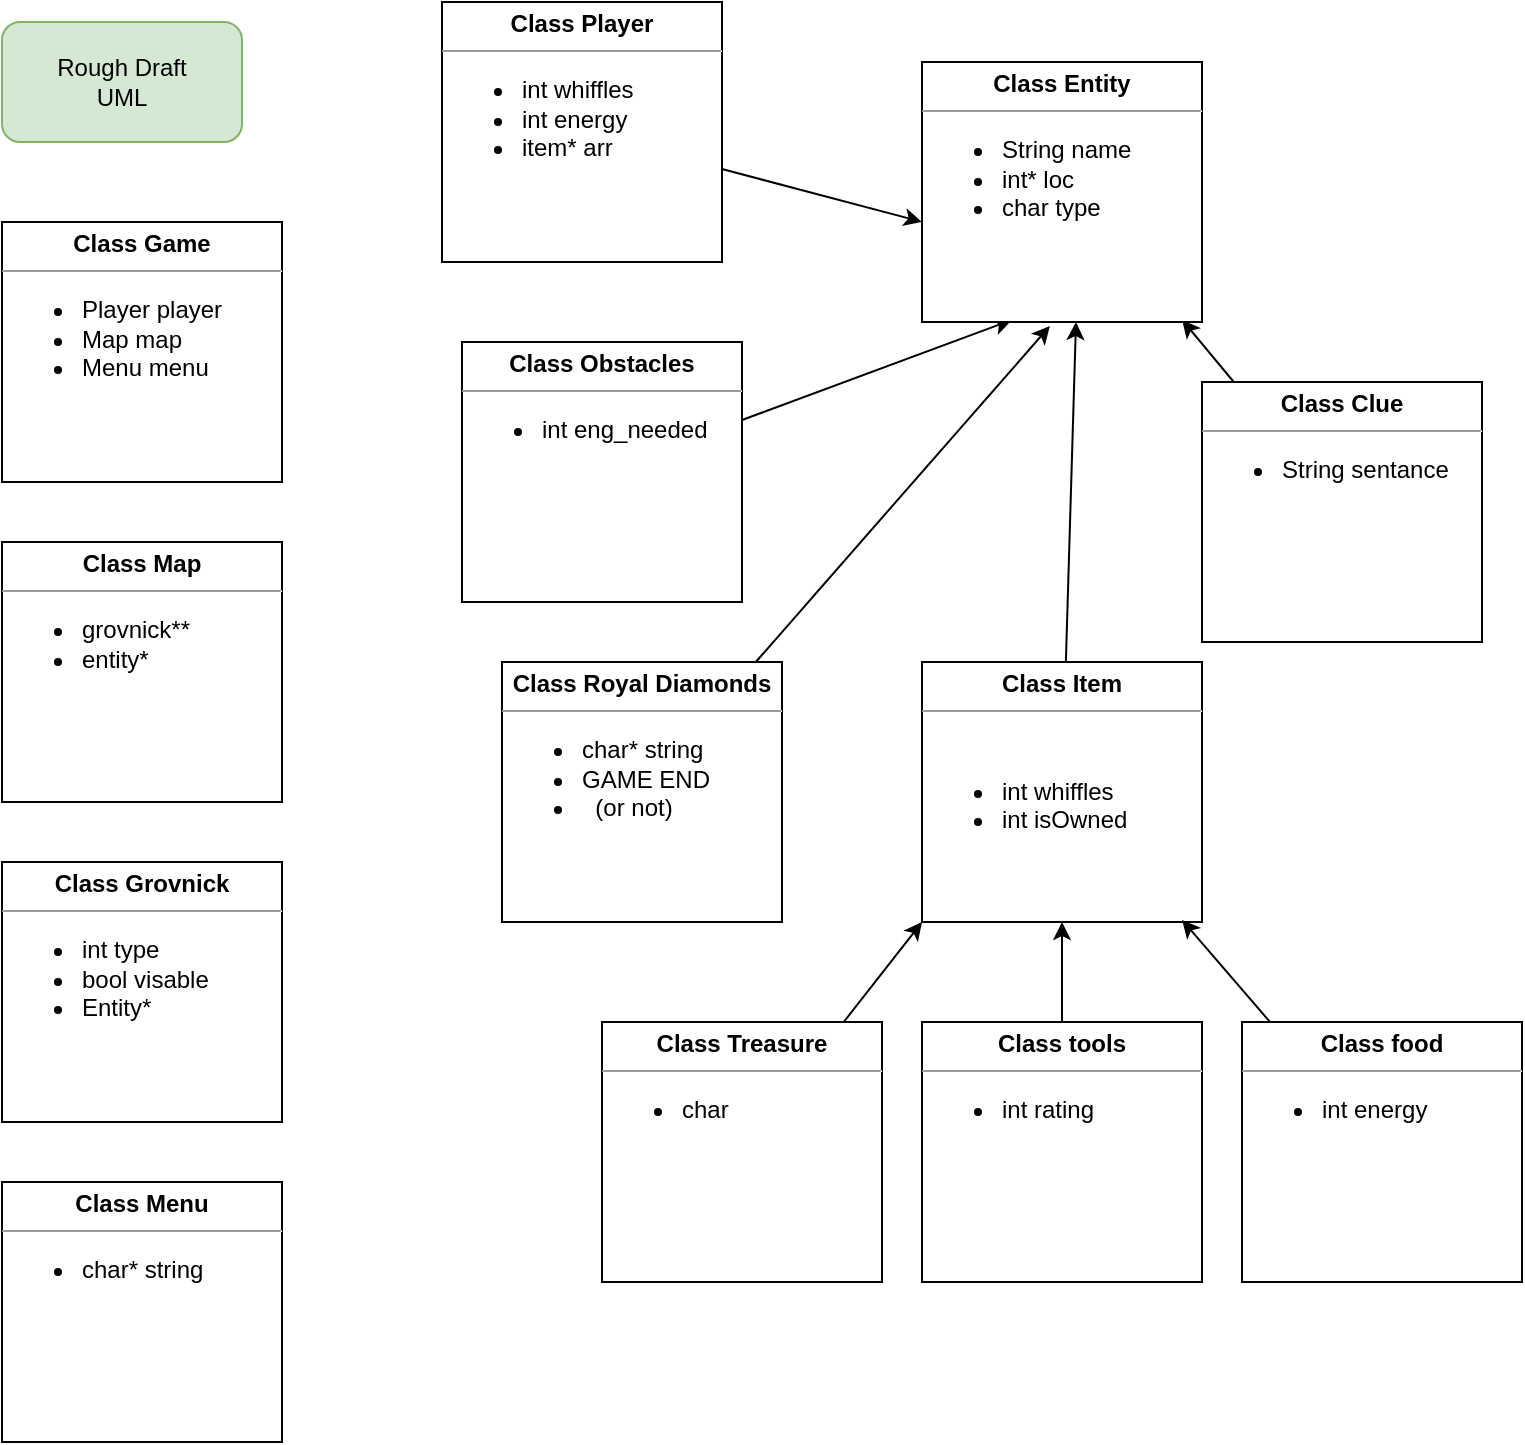 <mxfile version="13.1.6" type="github" pages="2"><diagram id="CprXNJqGsGXk-_dR9_ip" name="Page-1"><mxGraphModel dx="1646" dy="916" grid="1" gridSize="10" guides="1" tooltips="1" connect="1" arrows="1" fold="1" page="1" pageScale="1" pageWidth="850" pageHeight="1100" math="0" shadow="0"><root><mxCell id="0"/><mxCell id="1" parent="0"/><mxCell id="sXnjLd6G1TxuCa5FO8-S-2" value="&lt;p style=&quot;margin: 0px ; margin-top: 4px ; text-align: center&quot;&gt;&lt;b&gt;Class Map&lt;br&gt;&lt;/b&gt;&lt;/p&gt;&lt;hr size=&quot;1&quot;&gt;&lt;div style=&quot;height: 2px&quot;&gt;&lt;ul&gt;&lt;li&gt;grovnick**&lt;/li&gt;&lt;li&gt;entity* &lt;br&gt;&lt;/li&gt;&lt;/ul&gt;&lt;/div&gt;" style="verticalAlign=top;align=left;overflow=fill;fontSize=12;fontFamily=Helvetica;html=1;strokeColor=#000000;fillColor=#ffffff;" vertex="1" parent="1"><mxGeometry x="80" y="320" width="140" height="130" as="geometry"/></mxCell><mxCell id="sXnjLd6G1TxuCa5FO8-S-19" style="edgeStyle=none;rounded=0;orthogonalLoop=1;jettySize=auto;html=1;entryX=0.55;entryY=1;entryDx=0;entryDy=0;entryPerimeter=0;" edge="1" parent="1" source="sXnjLd6G1TxuCa5FO8-S-3" target="sXnjLd6G1TxuCa5FO8-S-18"><mxGeometry relative="1" as="geometry"/></mxCell><mxCell id="sXnjLd6G1TxuCa5FO8-S-3" value="&lt;p style=&quot;margin: 0px ; margin-top: 4px ; text-align: center&quot;&gt;&lt;b&gt;Class Item&lt;br&gt;&lt;/b&gt;&lt;/p&gt;&lt;hr size=&quot;1&quot;&gt;&lt;div style=&quot;height: 2px&quot;&gt;&lt;br&gt;&lt;ul&gt;&lt;li&gt;int whiffles&lt;br&gt;&lt;/li&gt;&lt;li&gt;int isOwned&lt;/li&gt;&lt;/ul&gt;&lt;/div&gt;" style="verticalAlign=top;align=left;overflow=fill;fontSize=12;fontFamily=Helvetica;html=1;strokeColor=#000000;fillColor=#ffffff;" vertex="1" parent="1"><mxGeometry x="540" y="380" width="140" height="130" as="geometry"/></mxCell><mxCell id="sXnjLd6G1TxuCa5FO8-S-20" style="edgeStyle=none;rounded=0;orthogonalLoop=1;jettySize=auto;html=1;entryX=0;entryY=0.615;entryDx=0;entryDy=0;entryPerimeter=0;" edge="1" parent="1" source="sXnjLd6G1TxuCa5FO8-S-4" target="sXnjLd6G1TxuCa5FO8-S-18"><mxGeometry relative="1" as="geometry"/></mxCell><mxCell id="sXnjLd6G1TxuCa5FO8-S-4" value="&lt;p style=&quot;margin: 0px ; margin-top: 4px ; text-align: center&quot;&gt;&lt;b&gt;Class Player&lt;br&gt;&lt;/b&gt;&lt;/p&gt;&lt;hr size=&quot;1&quot;&gt;&lt;div style=&quot;height: 2px&quot;&gt;&lt;ul&gt;&lt;li&gt;int whiffles&lt;/li&gt;&lt;li&gt;int energy&lt;/li&gt;&lt;li&gt;item* arr&lt;br&gt;&lt;/li&gt;&lt;/ul&gt;&lt;/div&gt;" style="verticalAlign=top;align=left;overflow=fill;fontSize=12;fontFamily=Helvetica;html=1;strokeColor=#000000;fillColor=#ffffff;" vertex="1" parent="1"><mxGeometry x="300" y="50" width="140" height="130" as="geometry"/></mxCell><mxCell id="sXnjLd6G1TxuCa5FO8-S-6" style="rounded=0;orthogonalLoop=1;jettySize=auto;html=1;entryX=0.929;entryY=0.992;entryDx=0;entryDy=0;entryPerimeter=0;" edge="1" parent="1" source="sXnjLd6G1TxuCa5FO8-S-5" target="sXnjLd6G1TxuCa5FO8-S-3"><mxGeometry relative="1" as="geometry"/></mxCell><mxCell id="sXnjLd6G1TxuCa5FO8-S-5" value="&lt;p style=&quot;margin: 0px ; margin-top: 4px ; text-align: center&quot;&gt;&lt;b&gt;Class food&lt;br&gt;&lt;/b&gt;&lt;/p&gt;&lt;hr size=&quot;1&quot;&gt;&lt;div style=&quot;height: 2px&quot;&gt;&lt;ul&gt;&lt;li&gt;int energy&lt;br&gt;&lt;/li&gt;&lt;/ul&gt;&lt;/div&gt;" style="verticalAlign=top;align=left;overflow=fill;fontSize=12;fontFamily=Helvetica;html=1;strokeColor=#000000;fillColor=#ffffff;" vertex="1" parent="1"><mxGeometry x="700" y="560" width="140" height="130" as="geometry"/></mxCell><mxCell id="sXnjLd6G1TxuCa5FO8-S-8" style="edgeStyle=none;rounded=0;orthogonalLoop=1;jettySize=auto;html=1;" edge="1" parent="1" source="sXnjLd6G1TxuCa5FO8-S-7" target="sXnjLd6G1TxuCa5FO8-S-3"><mxGeometry relative="1" as="geometry"/></mxCell><mxCell id="sXnjLd6G1TxuCa5FO8-S-7" value="&lt;p style=&quot;margin: 0px ; margin-top: 4px ; text-align: center&quot;&gt;&lt;b&gt;Class tools&lt;br&gt;&lt;/b&gt;&lt;/p&gt;&lt;hr size=&quot;1&quot;&gt;&lt;div style=&quot;height: 2px&quot;&gt;&lt;ul&gt;&lt;li&gt;int rating&lt;br&gt;&lt;/li&gt;&lt;/ul&gt;&lt;/div&gt;" style="verticalAlign=top;align=left;overflow=fill;fontSize=12;fontFamily=Helvetica;html=1;strokeColor=#000000;fillColor=#ffffff;" vertex="1" parent="1"><mxGeometry x="540" y="560" width="140" height="130" as="geometry"/></mxCell><mxCell id="sXnjLd6G1TxuCa5FO8-S-12" value="&lt;p style=&quot;margin: 0px ; margin-top: 4px ; text-align: center&quot;&gt;&lt;b&gt;Class Game&lt;br&gt;&lt;/b&gt;&lt;/p&gt;&lt;hr size=&quot;1&quot;&gt;&lt;div style=&quot;height: 2px&quot;&gt;&lt;ul&gt;&lt;li&gt;Player player&lt;/li&gt;&lt;li&gt;Map map&lt;/li&gt;&lt;li&gt;Menu menu&lt;br&gt;&lt;/li&gt;&lt;/ul&gt;&lt;/div&gt;" style="verticalAlign=top;align=left;overflow=fill;fontSize=12;fontFamily=Helvetica;html=1;strokeColor=#000000;fillColor=#ffffff;" vertex="1" parent="1"><mxGeometry x="80" y="160" width="140" height="130" as="geometry"/></mxCell><mxCell id="sXnjLd6G1TxuCa5FO8-S-25" style="edgeStyle=none;rounded=0;orthogonalLoop=1;jettySize=auto;html=1;entryX=0.321;entryY=0.992;entryDx=0;entryDy=0;entryPerimeter=0;" edge="1" parent="1" source="sXnjLd6G1TxuCa5FO8-S-13" target="sXnjLd6G1TxuCa5FO8-S-18"><mxGeometry relative="1" as="geometry"/></mxCell><mxCell id="sXnjLd6G1TxuCa5FO8-S-13" value="&lt;p style=&quot;margin: 0px ; margin-top: 4px ; text-align: center&quot;&gt;&lt;b&gt;Class Obstacles&lt;br&gt;&lt;/b&gt;&lt;/p&gt;&lt;hr size=&quot;1&quot;&gt;&lt;div style=&quot;height: 2px&quot;&gt;&lt;ul&gt;&lt;li&gt;int eng_needed&lt;br&gt;&lt;/li&gt;&lt;/ul&gt;&lt;/div&gt;" style="verticalAlign=top;align=left;overflow=fill;fontSize=12;fontFamily=Helvetica;html=1;strokeColor=#000000;fillColor=#ffffff;" vertex="1" parent="1"><mxGeometry x="310" y="220" width="140" height="130" as="geometry"/></mxCell><mxCell id="sXnjLd6G1TxuCa5FO8-S-21" style="edgeStyle=none;rounded=0;orthogonalLoop=1;jettySize=auto;html=1;entryX=0.929;entryY=0.992;entryDx=0;entryDy=0;entryPerimeter=0;" edge="1" parent="1" source="sXnjLd6G1TxuCa5FO8-S-14" target="sXnjLd6G1TxuCa5FO8-S-18"><mxGeometry relative="1" as="geometry"/></mxCell><mxCell id="sXnjLd6G1TxuCa5FO8-S-14" value="&lt;p style=&quot;margin: 0px ; margin-top: 4px ; text-align: center&quot;&gt;&lt;b&gt;Class Clue&lt;br&gt;&lt;/b&gt;&lt;/p&gt;&lt;hr size=&quot;1&quot;&gt;&lt;div style=&quot;height: 2px&quot;&gt;&lt;ul&gt;&lt;li&gt;String sentance&lt;br&gt;&lt;/li&gt;&lt;/ul&gt;&lt;/div&gt;" style="verticalAlign=top;align=left;overflow=fill;fontSize=12;fontFamily=Helvetica;html=1;strokeColor=#000000;fillColor=#ffffff;" vertex="1" parent="1"><mxGeometry x="680" y="240" width="140" height="130" as="geometry"/></mxCell><mxCell id="sXnjLd6G1TxuCa5FO8-S-16" style="edgeStyle=none;rounded=0;orthogonalLoop=1;jettySize=auto;html=1;entryX=0;entryY=1;entryDx=0;entryDy=0;" edge="1" parent="1" source="sXnjLd6G1TxuCa5FO8-S-15" target="sXnjLd6G1TxuCa5FO8-S-3"><mxGeometry relative="1" as="geometry"/></mxCell><mxCell id="sXnjLd6G1TxuCa5FO8-S-15" value="&lt;p style=&quot;margin: 0px ; margin-top: 4px ; text-align: center&quot;&gt;&lt;b&gt;Class Treasure&lt;br&gt;&lt;/b&gt;&lt;/p&gt;&lt;hr size=&quot;1&quot;&gt;&lt;div style=&quot;height: 2px&quot;&gt;&lt;ul&gt;&lt;li&gt;char &lt;br&gt;&lt;/li&gt;&lt;/ul&gt;&lt;/div&gt;" style="verticalAlign=top;align=left;overflow=fill;fontSize=12;fontFamily=Helvetica;html=1;strokeColor=#000000;fillColor=#ffffff;" vertex="1" parent="1"><mxGeometry x="380" y="560" width="140" height="130" as="geometry"/></mxCell><mxCell id="sXnjLd6G1TxuCa5FO8-S-17" value="&lt;p style=&quot;margin: 0px ; margin-top: 4px ; text-align: center&quot;&gt;&lt;b&gt;Class Grovnick&lt;br&gt;&lt;/b&gt;&lt;/p&gt;&lt;hr size=&quot;1&quot;&gt;&lt;div style=&quot;height: 2px&quot;&gt;&lt;ul&gt;&lt;li&gt;int type&lt;/li&gt;&lt;li&gt;bool visable&lt;/li&gt;&lt;li&gt;Entity*&lt;br&gt;&lt;/li&gt;&lt;/ul&gt;&lt;/div&gt;" style="verticalAlign=top;align=left;overflow=fill;fontSize=12;fontFamily=Helvetica;html=1;strokeColor=#000000;fillColor=#ffffff;" vertex="1" parent="1"><mxGeometry x="80" y="480" width="140" height="130" as="geometry"/></mxCell><mxCell id="sXnjLd6G1TxuCa5FO8-S-18" value="&lt;p style=&quot;margin: 0px ; margin-top: 4px ; text-align: center&quot;&gt;&lt;b&gt;Class Entity&lt;br&gt;&lt;/b&gt;&lt;/p&gt;&lt;hr size=&quot;1&quot;&gt;&lt;div style=&quot;height: 2px&quot;&gt;&lt;ul&gt;&lt;li&gt;String name&lt;/li&gt;&lt;li&gt;int* loc&lt;/li&gt;&lt;li&gt;char type&lt;br&gt;&lt;/li&gt;&lt;/ul&gt;&lt;/div&gt;" style="verticalAlign=top;align=left;overflow=fill;fontSize=12;fontFamily=Helvetica;html=1;strokeColor=#000000;fillColor=#ffffff;" vertex="1" parent="1"><mxGeometry x="540" y="80" width="140" height="130" as="geometry"/></mxCell><mxCell id="sXnjLd6G1TxuCa5FO8-S-27" style="edgeStyle=none;rounded=0;orthogonalLoop=1;jettySize=auto;html=1;entryX=0.457;entryY=1.015;entryDx=0;entryDy=0;entryPerimeter=0;" edge="1" parent="1" source="sXnjLd6G1TxuCa5FO8-S-26" target="sXnjLd6G1TxuCa5FO8-S-18"><mxGeometry relative="1" as="geometry"/></mxCell><mxCell id="sXnjLd6G1TxuCa5FO8-S-26" value="&lt;p style=&quot;margin: 0px ; margin-top: 4px ; text-align: center&quot;&gt;&lt;b&gt;Class Royal Diamonds&lt;br&gt;&lt;/b&gt;&lt;/p&gt;&lt;hr size=&quot;1&quot;&gt;&lt;div style=&quot;height: 2px&quot;&gt;&lt;ul&gt;&lt;li&gt;char* string&lt;/li&gt;&lt;li&gt;GAME END&lt;/li&gt;&lt;li&gt;&amp;nbsp; (or not)&lt;br&gt;&lt;/li&gt;&lt;/ul&gt;&lt;/div&gt;" style="verticalAlign=top;align=left;overflow=fill;fontSize=12;fontFamily=Helvetica;html=1;strokeColor=#000000;fillColor=#ffffff;" vertex="1" parent="1"><mxGeometry x="330" y="380" width="140" height="130" as="geometry"/></mxCell><mxCell id="q7mtZR5SzwaRyx1dlA8V-1" value="Rough Draft&lt;br&gt;UML" style="rounded=1;whiteSpace=wrap;html=1;fillColor=#d5e8d4;strokeColor=#82b366;" vertex="1" parent="1"><mxGeometry x="80" y="60" width="120" height="60" as="geometry"/></mxCell><mxCell id="q7mtZR5SzwaRyx1dlA8V-2" value="&lt;p style=&quot;margin: 0px ; margin-top: 4px ; text-align: center&quot;&gt;&lt;b&gt;Class Menu&lt;br&gt;&lt;/b&gt;&lt;/p&gt;&lt;hr size=&quot;1&quot;&gt;&lt;div style=&quot;height: 2px&quot;&gt;&lt;ul&gt;&lt;li&gt;char* string&lt;br&gt;&lt;/li&gt;&lt;/ul&gt;&lt;/div&gt;" style="verticalAlign=top;align=left;overflow=fill;fontSize=12;fontFamily=Helvetica;html=1;strokeColor=#000000;fillColor=#ffffff;" vertex="1" parent="1"><mxGeometry x="80" y="640" width="140" height="130" as="geometry"/></mxCell></root></mxGraphModel></diagram><diagram id="hUUSpg_z0TF7mkTpzjr_" name="Page-2"><mxGraphModel dx="1646" dy="916" grid="1" gridSize="10" guides="1" tooltips="1" connect="1" arrows="1" fold="1" page="1" pageScale="1" pageWidth="850" pageHeight="1100" math="0" shadow="0"><root><mxCell id="G5Kzal4KnN386HvqxdOD-0"/><mxCell id="G5Kzal4KnN386HvqxdOD-1" parent="G5Kzal4KnN386HvqxdOD-0"/></root></mxGraphModel></diagram></mxfile>